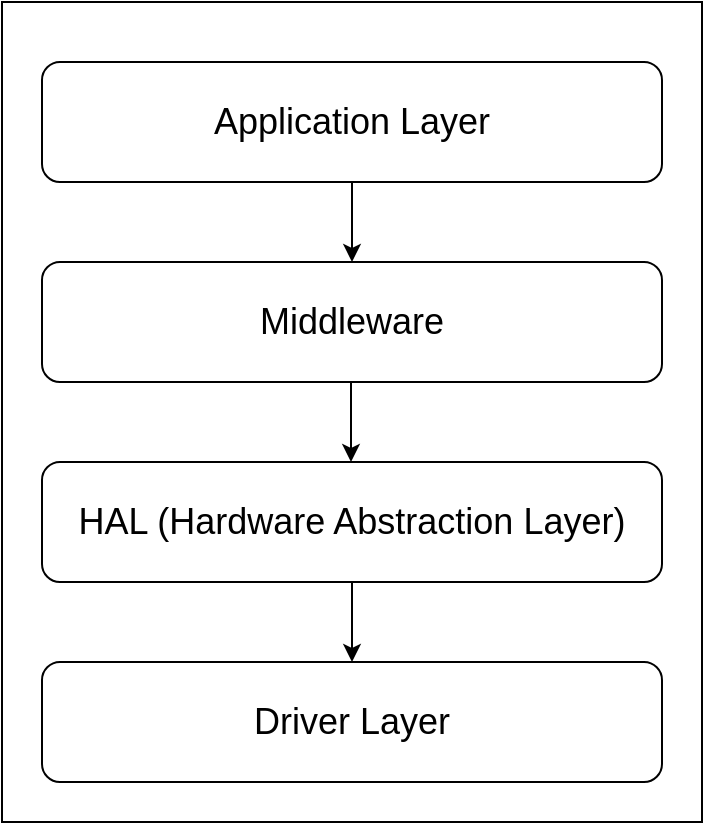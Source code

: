 <mxfile version="13.9.9" type="device"><diagram id="J7uIlGFO5bcU79yMFOJ_" name="Page-1"><mxGraphModel dx="1422" dy="814" grid="1" gridSize="10" guides="1" tooltips="1" connect="1" arrows="1" fold="1" page="1" pageScale="1" pageWidth="850" pageHeight="1100" math="0" shadow="0"><root><mxCell id="0"/><mxCell id="1" parent="0"/><mxCell id="CHdvZPDqfNFteq_NE3Of-7" value="" style="rounded=0;whiteSpace=wrap;html=1;" vertex="1" parent="1"><mxGeometry x="230" y="140" width="350" height="410" as="geometry"/></mxCell><mxCell id="CHdvZPDqfNFteq_NE3Of-1" value="&lt;font style=&quot;font-size: 18px&quot;&gt;Driver Layer&lt;/font&gt;" style="rounded=1;whiteSpace=wrap;html=1;" vertex="1" parent="1"><mxGeometry x="250" y="470" width="310" height="60" as="geometry"/></mxCell><mxCell id="CHdvZPDqfNFteq_NE3Of-2" value="&lt;font style=&quot;font-size: 18px&quot;&gt;HAL (Hardware Abstraction Layer)&lt;/font&gt;" style="rounded=1;whiteSpace=wrap;html=1;" vertex="1" parent="1"><mxGeometry x="250" y="370" width="310" height="60" as="geometry"/></mxCell><mxCell id="CHdvZPDqfNFteq_NE3Of-3" value="&lt;font style=&quot;font-size: 18px&quot;&gt;Application Layer&lt;/font&gt;" style="rounded=1;whiteSpace=wrap;html=1;" vertex="1" parent="1"><mxGeometry x="250" y="170" width="310" height="60" as="geometry"/></mxCell><mxCell id="CHdvZPDqfNFteq_NE3Of-4" value="" style="endArrow=classic;html=1;entryX=0.5;entryY=0;entryDx=0;entryDy=0;exitX=0.5;exitY=1;exitDx=0;exitDy=0;" edge="1" parent="1" source="CHdvZPDqfNFteq_NE3Of-2" target="CHdvZPDqfNFteq_NE3Of-1"><mxGeometry width="50" height="50" relative="1" as="geometry"><mxPoint x="400" y="430" as="sourcePoint"/><mxPoint x="450" y="380" as="targetPoint"/></mxGeometry></mxCell><mxCell id="CHdvZPDqfNFteq_NE3Of-8" value="&lt;font style=&quot;font-size: 18px&quot;&gt;Middleware&lt;/font&gt;" style="rounded=1;whiteSpace=wrap;html=1;" vertex="1" parent="1"><mxGeometry x="250" y="270" width="310" height="60" as="geometry"/></mxCell><mxCell id="CHdvZPDqfNFteq_NE3Of-11" value="" style="endArrow=classic;html=1;entryX=0.5;entryY=0;entryDx=0;entryDy=0;exitX=0.5;exitY=1;exitDx=0;exitDy=0;" edge="1" parent="1"><mxGeometry width="50" height="50" relative="1" as="geometry"><mxPoint x="404.5" y="330" as="sourcePoint"/><mxPoint x="404.5" y="370" as="targetPoint"/></mxGeometry></mxCell><mxCell id="CHdvZPDqfNFteq_NE3Of-12" value="" style="endArrow=classic;html=1;entryX=0.5;entryY=0;entryDx=0;entryDy=0;exitX=0.5;exitY=1;exitDx=0;exitDy=0;" edge="1" parent="1" source="CHdvZPDqfNFteq_NE3Of-3" target="CHdvZPDqfNFteq_NE3Of-8"><mxGeometry width="50" height="50" relative="1" as="geometry"><mxPoint x="414.5" y="340" as="sourcePoint"/><mxPoint x="414.5" y="380" as="targetPoint"/></mxGeometry></mxCell></root></mxGraphModel></diagram></mxfile>